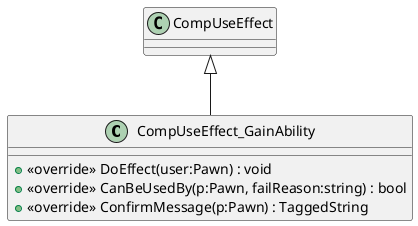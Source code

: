 @startuml
class CompUseEffect_GainAbility {
    + <<override>> DoEffect(user:Pawn) : void
    + <<override>> CanBeUsedBy(p:Pawn, failReason:string) : bool
    + <<override>> ConfirmMessage(p:Pawn) : TaggedString
}
CompUseEffect <|-- CompUseEffect_GainAbility
@enduml
